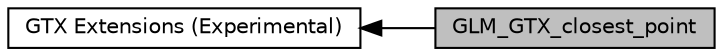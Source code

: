 digraph "GLM_GTX_closest_point"
{
  edge [fontname="Helvetica",fontsize="10",labelfontname="Helvetica",labelfontsize="10"];
  node [fontname="Helvetica",fontsize="10",shape=box];
  rankdir=LR;
  Node2 [label="GTX Extensions (Experimental)",height=0.2,width=0.4,color="black", fillcolor="white", style="filled",URL="$group__gtx.html",tooltip="Functions and types that the GLSL specification doesn't define, but useful to have for a C++ program."];
  Node1 [label="GLM_GTX_closest_point",height=0.2,width=0.4,color="black", fillcolor="grey75", style="filled", fontcolor="black",tooltip="Find the point on a straight line which is the closet of a point."];
  Node2->Node1 [shape=plaintext, dir="back", style="solid"];
}
